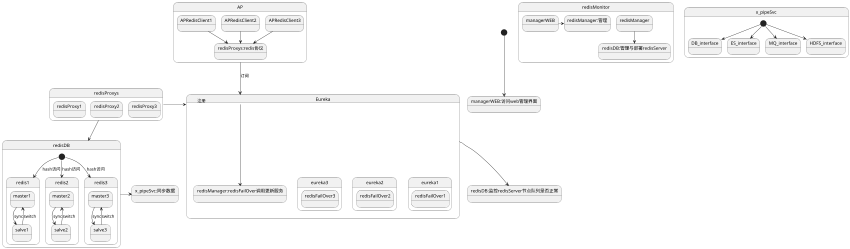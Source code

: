 @startuml
scale 850 width
[*]-->managerWEB:访问web管理界面
Eureka-->redisDB:监控redisServer节点队列是否正常
AP --> Eureka :订阅
redisProxys -> Eureka : 注册
redisProxys --> redisDB

redisDB->x_pipeSvc:同步数据

state redisMonitor{
    managerWEB -> redisManager:管理
    redisManager-->redisDB:管理与部署redisServer

    state managerWEB{
    }
    state redisManager{
    }

}

state AP{
  APRedisClient1 --> redisProxys:redis协议
  APRedisClient2 --> redisProxys:redis协议
  APRedisClient3 --> redisProxys:redis协议
}

state Eureka{
    state eureka1{
        state redisFailOver1
    }
    state eureka2{
        state redisFailOver2
    }
    state eureka3{
        state redisFailOver3
    }
    Eureka -->redisManager:redisFailOver调用更新服务
  }

state redisProxys {

  state redisProxy1{

  }
  state redisProxy2{

  }
  state redisProxy3{

  }

}

state redisDB {

  [*] --> redis1 : hash访问
  [*] --> redis2 : hash访问
  [*] --> redis3 : hash访问

  state redis1 {
     master1 -> salve1 : sync
     salve1 --> master1 : switch
  }
  state redis2 {
       master2 -> salve2 : sync
       salve2 --> master2 : switch
    }
  state redis3 {
        master3 -> salve3 : sync
        salve3 --> master3 : switch
   }

}

state x_pipeSvc{
    [*]-->DB_interface
    [*]-->ES_interface
    [*]-->MQ_interface
    [*]-->HDFS_interface

}
@enduml